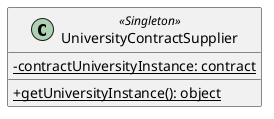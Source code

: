 @startuml
skinparam classAttributeIconSize 0
class UniversityContractSupplier << Singleton >> {
{static} - contractUniversityInstance: contract
__
{static} + getUniversityInstance(): object
}
@enduml


